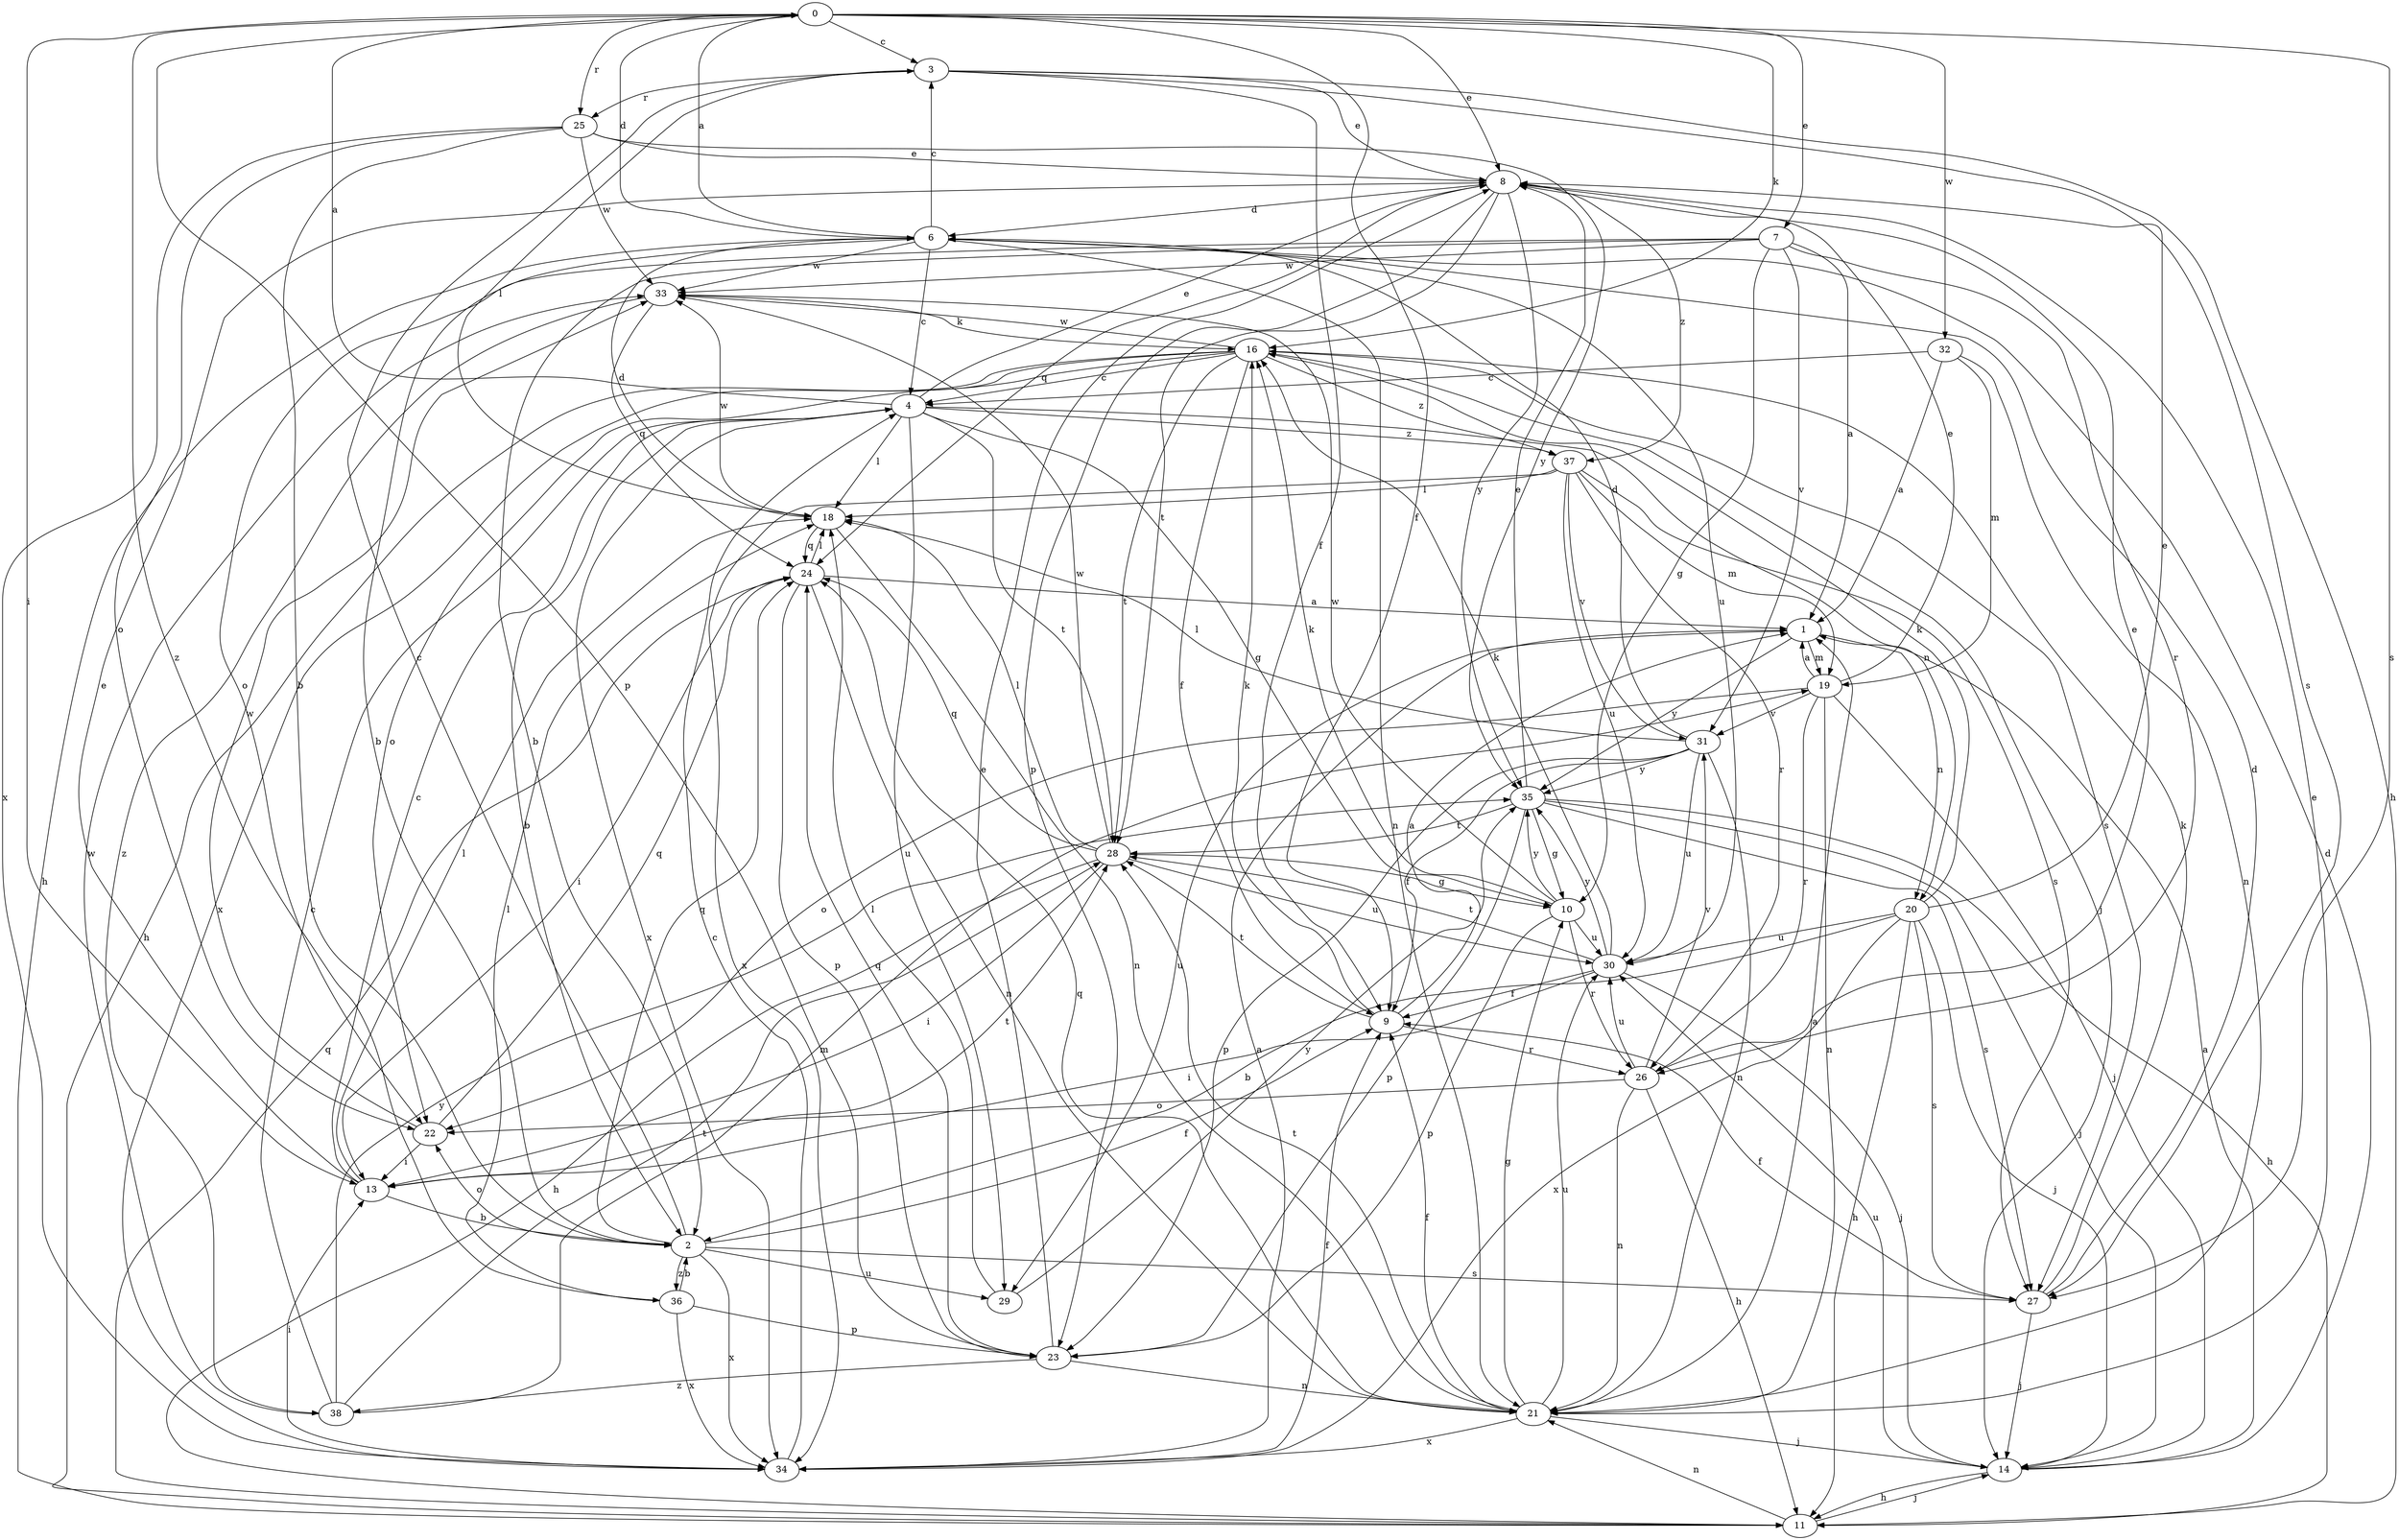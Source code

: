 strict digraph  {
0;
1;
2;
3;
4;
6;
7;
8;
9;
10;
11;
13;
14;
16;
18;
19;
20;
21;
22;
23;
24;
25;
26;
27;
28;
29;
30;
31;
32;
33;
34;
35;
36;
37;
38;
0 -> 3  [label=c];
0 -> 6  [label=d];
0 -> 7  [label=e];
0 -> 8  [label=e];
0 -> 9  [label=f];
0 -> 13  [label=i];
0 -> 16  [label=k];
0 -> 23  [label=p];
0 -> 25  [label=r];
0 -> 27  [label=s];
0 -> 32  [label=w];
0 -> 36  [label=z];
1 -> 19  [label=m];
1 -> 20  [label=n];
1 -> 29  [label=u];
1 -> 35  [label=y];
2 -> 3  [label=c];
2 -> 9  [label=f];
2 -> 22  [label=o];
2 -> 24  [label=q];
2 -> 27  [label=s];
2 -> 29  [label=u];
2 -> 34  [label=x];
2 -> 36  [label=z];
3 -> 8  [label=e];
3 -> 9  [label=f];
3 -> 11  [label=h];
3 -> 18  [label=l];
3 -> 25  [label=r];
3 -> 27  [label=s];
4 -> 0  [label=a];
4 -> 2  [label=b];
4 -> 8  [label=e];
4 -> 10  [label=g];
4 -> 18  [label=l];
4 -> 20  [label=n];
4 -> 28  [label=t];
4 -> 29  [label=u];
4 -> 34  [label=x];
4 -> 37  [label=z];
6 -> 0  [label=a];
6 -> 2  [label=b];
6 -> 3  [label=c];
6 -> 4  [label=c];
6 -> 11  [label=h];
6 -> 21  [label=n];
6 -> 30  [label=u];
6 -> 33  [label=w];
7 -> 1  [label=a];
7 -> 2  [label=b];
7 -> 10  [label=g];
7 -> 22  [label=o];
7 -> 26  [label=r];
7 -> 31  [label=v];
7 -> 33  [label=w];
8 -> 6  [label=d];
8 -> 23  [label=p];
8 -> 24  [label=q];
8 -> 28  [label=t];
8 -> 35  [label=y];
8 -> 37  [label=z];
9 -> 1  [label=a];
9 -> 16  [label=k];
9 -> 26  [label=r];
9 -> 28  [label=t];
10 -> 16  [label=k];
10 -> 23  [label=p];
10 -> 26  [label=r];
10 -> 30  [label=u];
10 -> 33  [label=w];
10 -> 35  [label=y];
11 -> 14  [label=j];
11 -> 21  [label=n];
11 -> 24  [label=q];
13 -> 2  [label=b];
13 -> 4  [label=c];
13 -> 8  [label=e];
13 -> 18  [label=l];
13 -> 28  [label=t];
14 -> 1  [label=a];
14 -> 6  [label=d];
14 -> 11  [label=h];
14 -> 30  [label=u];
16 -> 4  [label=c];
16 -> 9  [label=f];
16 -> 11  [label=h];
16 -> 14  [label=j];
16 -> 22  [label=o];
16 -> 27  [label=s];
16 -> 28  [label=t];
16 -> 33  [label=w];
16 -> 34  [label=x];
16 -> 37  [label=z];
18 -> 6  [label=d];
18 -> 21  [label=n];
18 -> 24  [label=q];
18 -> 33  [label=w];
19 -> 1  [label=a];
19 -> 8  [label=e];
19 -> 14  [label=j];
19 -> 21  [label=n];
19 -> 22  [label=o];
19 -> 26  [label=r];
19 -> 31  [label=v];
20 -> 2  [label=b];
20 -> 8  [label=e];
20 -> 11  [label=h];
20 -> 14  [label=j];
20 -> 16  [label=k];
20 -> 27  [label=s];
20 -> 30  [label=u];
20 -> 34  [label=x];
21 -> 1  [label=a];
21 -> 8  [label=e];
21 -> 9  [label=f];
21 -> 10  [label=g];
21 -> 14  [label=j];
21 -> 24  [label=q];
21 -> 28  [label=t];
21 -> 30  [label=u];
21 -> 34  [label=x];
22 -> 13  [label=i];
22 -> 24  [label=q];
22 -> 33  [label=w];
23 -> 8  [label=e];
23 -> 21  [label=n];
23 -> 24  [label=q];
23 -> 38  [label=z];
24 -> 1  [label=a];
24 -> 13  [label=i];
24 -> 18  [label=l];
24 -> 21  [label=n];
24 -> 23  [label=p];
25 -> 2  [label=b];
25 -> 8  [label=e];
25 -> 22  [label=o];
25 -> 33  [label=w];
25 -> 34  [label=x];
25 -> 35  [label=y];
26 -> 8  [label=e];
26 -> 11  [label=h];
26 -> 21  [label=n];
26 -> 22  [label=o];
26 -> 30  [label=u];
26 -> 31  [label=v];
27 -> 6  [label=d];
27 -> 9  [label=f];
27 -> 14  [label=j];
27 -> 16  [label=k];
28 -> 10  [label=g];
28 -> 11  [label=h];
28 -> 13  [label=i];
28 -> 18  [label=l];
28 -> 24  [label=q];
28 -> 30  [label=u];
28 -> 33  [label=w];
29 -> 18  [label=l];
29 -> 35  [label=y];
30 -> 9  [label=f];
30 -> 13  [label=i];
30 -> 14  [label=j];
30 -> 16  [label=k];
30 -> 28  [label=t];
30 -> 35  [label=y];
31 -> 6  [label=d];
31 -> 9  [label=f];
31 -> 18  [label=l];
31 -> 21  [label=n];
31 -> 23  [label=p];
31 -> 30  [label=u];
31 -> 35  [label=y];
32 -> 1  [label=a];
32 -> 4  [label=c];
32 -> 19  [label=m];
32 -> 21  [label=n];
33 -> 16  [label=k];
33 -> 24  [label=q];
33 -> 38  [label=z];
34 -> 1  [label=a];
34 -> 4  [label=c];
34 -> 9  [label=f];
34 -> 13  [label=i];
35 -> 8  [label=e];
35 -> 10  [label=g];
35 -> 11  [label=h];
35 -> 14  [label=j];
35 -> 23  [label=p];
35 -> 27  [label=s];
35 -> 28  [label=t];
36 -> 2  [label=b];
36 -> 18  [label=l];
36 -> 23  [label=p];
36 -> 34  [label=x];
37 -> 18  [label=l];
37 -> 19  [label=m];
37 -> 26  [label=r];
37 -> 27  [label=s];
37 -> 30  [label=u];
37 -> 31  [label=v];
37 -> 34  [label=x];
38 -> 4  [label=c];
38 -> 19  [label=m];
38 -> 28  [label=t];
38 -> 33  [label=w];
38 -> 35  [label=y];
}
